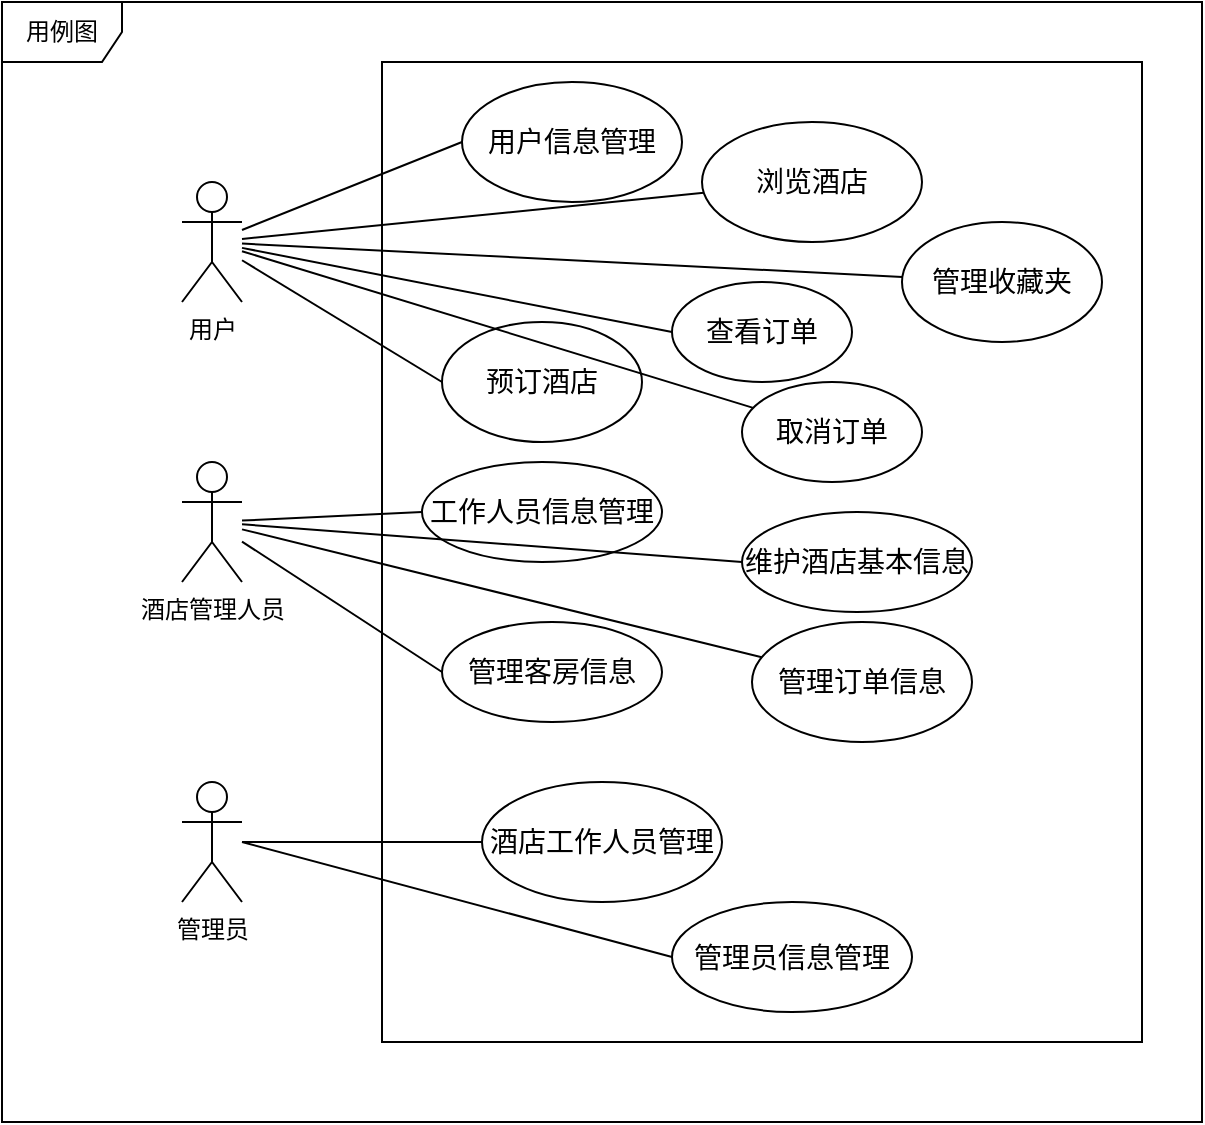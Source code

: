 <mxfile version="12.8.8" type="device"><diagram id="YWd8G2-2cAfF-EYyLHko" name="Page-1"><mxGraphModel dx="1038" dy="575" grid="1" gridSize="10" guides="1" tooltips="1" connect="1" arrows="1" fold="1" page="1" pageScale="1" pageWidth="827" pageHeight="1169" math="0" shadow="0"><root><mxCell id="0"/><mxCell id="1" parent="0"/><mxCell id="R-DKKXhETDMrApcMIBtu-1" value="" style="rounded=0;whiteSpace=wrap;html=1;" vertex="1" parent="1"><mxGeometry x="100" y="80" width="600" height="560" as="geometry"/></mxCell><mxCell id="R-DKKXhETDMrApcMIBtu-2" value="用户" style="shape=umlActor;verticalLabelPosition=bottom;labelBackgroundColor=#ffffff;verticalAlign=top;html=1;outlineConnect=0;" vertex="1" parent="1"><mxGeometry x="190" y="170" width="30" height="60" as="geometry"/></mxCell><mxCell id="R-DKKXhETDMrApcMIBtu-6" value="酒店管理人员" style="shape=umlActor;verticalLabelPosition=bottom;labelBackgroundColor=#ffffff;verticalAlign=top;html=1;outlineConnect=0;" vertex="1" parent="1"><mxGeometry x="190" y="310" width="30" height="60" as="geometry"/></mxCell><mxCell id="R-DKKXhETDMrApcMIBtu-5" value="管理员" style="shape=umlActor;verticalLabelPosition=bottom;labelBackgroundColor=#ffffff;verticalAlign=top;html=1;outlineConnect=0;" vertex="1" parent="1"><mxGeometry x="190" y="470" width="30" height="60" as="geometry"/></mxCell><mxCell id="R-DKKXhETDMrApcMIBtu-8" value="" style="rounded=0;whiteSpace=wrap;html=1;" vertex="1" parent="1"><mxGeometry x="290" y="110" width="380" height="490" as="geometry"/></mxCell><mxCell id="R-DKKXhETDMrApcMIBtu-9" value="&lt;font style=&quot;font-size: 14px&quot;&gt;用户信息管理&lt;/font&gt;" style="ellipse;whiteSpace=wrap;html=1;" vertex="1" parent="1"><mxGeometry x="330" y="120" width="110" height="60" as="geometry"/></mxCell><mxCell id="R-DKKXhETDMrApcMIBtu-10" value="&lt;font style=&quot;font-size: 14px&quot;&gt;浏览酒店&lt;/font&gt;" style="ellipse;whiteSpace=wrap;html=1;" vertex="1" parent="1"><mxGeometry x="450" y="140" width="110" height="60" as="geometry"/></mxCell><mxCell id="R-DKKXhETDMrApcMIBtu-11" value="&lt;font style=&quot;font-size: 14px&quot;&gt;管理收藏夹&lt;/font&gt;" style="ellipse;whiteSpace=wrap;html=1;" vertex="1" parent="1"><mxGeometry x="550" y="190" width="100" height="60" as="geometry"/></mxCell><mxCell id="R-DKKXhETDMrApcMIBtu-12" value="&lt;font style=&quot;font-size: 14px&quot;&gt;预订酒店&lt;/font&gt;" style="ellipse;whiteSpace=wrap;html=1;" vertex="1" parent="1"><mxGeometry x="320" y="240" width="100" height="60" as="geometry"/></mxCell><mxCell id="R-DKKXhETDMrApcMIBtu-13" value="&lt;font style=&quot;font-size: 14px&quot;&gt;查看订单&lt;/font&gt;" style="ellipse;whiteSpace=wrap;html=1;" vertex="1" parent="1"><mxGeometry x="435" y="220" width="90" height="50" as="geometry"/></mxCell><mxCell id="R-DKKXhETDMrApcMIBtu-14" value="&lt;font style=&quot;font-size: 14px&quot;&gt;取消订单&lt;/font&gt;" style="ellipse;whiteSpace=wrap;html=1;" vertex="1" parent="1"><mxGeometry x="470" y="270" width="90" height="50" as="geometry"/></mxCell><mxCell id="R-DKKXhETDMrApcMIBtu-16" value="" style="endArrow=none;html=1;entryX=0;entryY=0.5;entryDx=0;entryDy=0;" edge="1" parent="1" source="R-DKKXhETDMrApcMIBtu-2" target="R-DKKXhETDMrApcMIBtu-9"><mxGeometry width="50" height="50" relative="1" as="geometry"><mxPoint x="350" y="390" as="sourcePoint"/><mxPoint x="400" y="340" as="targetPoint"/></mxGeometry></mxCell><mxCell id="R-DKKXhETDMrApcMIBtu-17" value="" style="endArrow=none;html=1;" edge="1" parent="1" source="R-DKKXhETDMrApcMIBtu-2" target="R-DKKXhETDMrApcMIBtu-10"><mxGeometry width="50" height="50" relative="1" as="geometry"><mxPoint x="350" y="390" as="sourcePoint"/><mxPoint x="400" y="340" as="targetPoint"/></mxGeometry></mxCell><mxCell id="R-DKKXhETDMrApcMIBtu-18" value="" style="endArrow=none;html=1;" edge="1" parent="1" source="R-DKKXhETDMrApcMIBtu-2" target="R-DKKXhETDMrApcMIBtu-11"><mxGeometry width="50" height="50" relative="1" as="geometry"><mxPoint x="350" y="390" as="sourcePoint"/><mxPoint x="400" y="340" as="targetPoint"/></mxGeometry></mxCell><mxCell id="R-DKKXhETDMrApcMIBtu-19" value="" style="endArrow=none;html=1;entryX=0;entryY=0.5;entryDx=0;entryDy=0;" edge="1" parent="1" source="R-DKKXhETDMrApcMIBtu-2" target="R-DKKXhETDMrApcMIBtu-13"><mxGeometry width="50" height="50" relative="1" as="geometry"><mxPoint x="350" y="390" as="sourcePoint"/><mxPoint x="400" y="340" as="targetPoint"/></mxGeometry></mxCell><mxCell id="R-DKKXhETDMrApcMIBtu-21" value="" style="endArrow=none;html=1;entryX=0;entryY=0.5;entryDx=0;entryDy=0;" edge="1" parent="1" source="R-DKKXhETDMrApcMIBtu-2" target="R-DKKXhETDMrApcMIBtu-12"><mxGeometry width="50" height="50" relative="1" as="geometry"><mxPoint x="350" y="390" as="sourcePoint"/><mxPoint x="400" y="340" as="targetPoint"/></mxGeometry></mxCell><mxCell id="R-DKKXhETDMrApcMIBtu-22" value="" style="endArrow=none;html=1;" edge="1" parent="1" source="R-DKKXhETDMrApcMIBtu-2" target="R-DKKXhETDMrApcMIBtu-14"><mxGeometry width="50" height="50" relative="1" as="geometry"><mxPoint x="350" y="390" as="sourcePoint"/><mxPoint x="400" y="340" as="targetPoint"/></mxGeometry></mxCell><mxCell id="R-DKKXhETDMrApcMIBtu-23" value="&lt;font style=&quot;font-size: 14px&quot;&gt;工作人员信息管理&lt;/font&gt;" style="ellipse;whiteSpace=wrap;html=1;" vertex="1" parent="1"><mxGeometry x="310" y="310" width="120" height="50" as="geometry"/></mxCell><mxCell id="R-DKKXhETDMrApcMIBtu-24" value="&lt;font style=&quot;font-size: 14px&quot;&gt;维护酒店基本信息&lt;/font&gt;" style="ellipse;whiteSpace=wrap;html=1;" vertex="1" parent="1"><mxGeometry x="470" y="335" width="115" height="50" as="geometry"/></mxCell><mxCell id="R-DKKXhETDMrApcMIBtu-25" value="&lt;span style=&quot;font-size: 14px&quot;&gt;管理客房信息&lt;/span&gt;" style="ellipse;whiteSpace=wrap;html=1;" vertex="1" parent="1"><mxGeometry x="320" y="390" width="110" height="50" as="geometry"/></mxCell><mxCell id="R-DKKXhETDMrApcMIBtu-26" value="&lt;font style=&quot;font-size: 14px&quot;&gt;管理订单信息&lt;/font&gt;" style="ellipse;whiteSpace=wrap;html=1;" vertex="1" parent="1"><mxGeometry x="475" y="390" width="110" height="60" as="geometry"/></mxCell><mxCell id="R-DKKXhETDMrApcMIBtu-27" value="&lt;font style=&quot;font-size: 14px&quot;&gt;酒店工作人员管理&lt;/font&gt;" style="ellipse;whiteSpace=wrap;html=1;" vertex="1" parent="1"><mxGeometry x="340" y="470" width="120" height="60" as="geometry"/></mxCell><mxCell id="R-DKKXhETDMrApcMIBtu-28" value="&lt;font style=&quot;font-size: 14px&quot;&gt;管理员信息管理&lt;/font&gt;" style="ellipse;whiteSpace=wrap;html=1;" vertex="1" parent="1"><mxGeometry x="435" y="530" width="120" height="55" as="geometry"/></mxCell><mxCell id="R-DKKXhETDMrApcMIBtu-29" value="" style="endArrow=none;html=1;entryX=0;entryY=0.5;entryDx=0;entryDy=0;" edge="1" parent="1" source="R-DKKXhETDMrApcMIBtu-6" target="R-DKKXhETDMrApcMIBtu-23"><mxGeometry width="50" height="50" relative="1" as="geometry"><mxPoint x="350" y="390" as="sourcePoint"/><mxPoint x="310" y="340" as="targetPoint"/></mxGeometry></mxCell><mxCell id="R-DKKXhETDMrApcMIBtu-30" value="" style="endArrow=none;html=1;entryX=0;entryY=0.5;entryDx=0;entryDy=0;" edge="1" parent="1" source="R-DKKXhETDMrApcMIBtu-6" target="R-DKKXhETDMrApcMIBtu-25"><mxGeometry width="50" height="50" relative="1" as="geometry"><mxPoint x="350" y="390" as="sourcePoint"/><mxPoint x="400" y="340" as="targetPoint"/></mxGeometry></mxCell><mxCell id="R-DKKXhETDMrApcMIBtu-31" value="" style="endArrow=none;html=1;entryX=0;entryY=0.5;entryDx=0;entryDy=0;" edge="1" parent="1" source="R-DKKXhETDMrApcMIBtu-6" target="R-DKKXhETDMrApcMIBtu-24"><mxGeometry width="50" height="50" relative="1" as="geometry"><mxPoint x="350" y="390" as="sourcePoint"/><mxPoint x="400" y="340" as="targetPoint"/></mxGeometry></mxCell><mxCell id="R-DKKXhETDMrApcMIBtu-32" value="" style="endArrow=none;html=1;" edge="1" parent="1" source="R-DKKXhETDMrApcMIBtu-6" target="R-DKKXhETDMrApcMIBtu-26"><mxGeometry width="50" height="50" relative="1" as="geometry"><mxPoint x="350" y="390" as="sourcePoint"/><mxPoint x="400" y="340" as="targetPoint"/></mxGeometry></mxCell><mxCell id="R-DKKXhETDMrApcMIBtu-33" value="" style="endArrow=none;html=1;entryX=0;entryY=0.5;entryDx=0;entryDy=0;" edge="1" parent="1" source="R-DKKXhETDMrApcMIBtu-5" target="R-DKKXhETDMrApcMIBtu-27"><mxGeometry width="50" height="50" relative="1" as="geometry"><mxPoint x="350" y="390" as="sourcePoint"/><mxPoint x="400" y="340" as="targetPoint"/></mxGeometry></mxCell><mxCell id="R-DKKXhETDMrApcMIBtu-34" value="" style="endArrow=none;html=1;entryX=0;entryY=0.5;entryDx=0;entryDy=0;" edge="1" parent="1" target="R-DKKXhETDMrApcMIBtu-28"><mxGeometry width="50" height="50" relative="1" as="geometry"><mxPoint x="220" y="500" as="sourcePoint"/><mxPoint x="400" y="340" as="targetPoint"/></mxGeometry></mxCell><mxCell id="R-DKKXhETDMrApcMIBtu-35" value="用例图" style="shape=umlFrame;whiteSpace=wrap;html=1;" vertex="1" parent="1"><mxGeometry x="100" y="80" width="600" height="560" as="geometry"/></mxCell></root></mxGraphModel></diagram></mxfile>